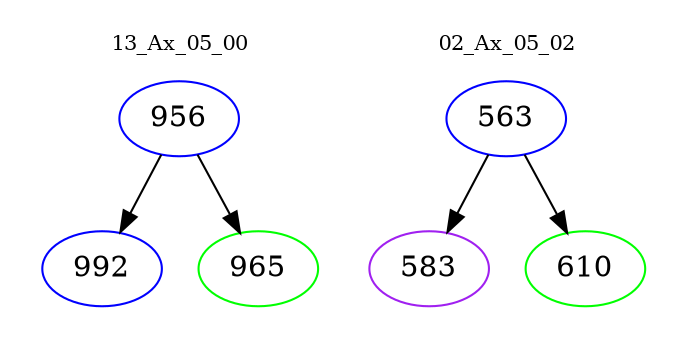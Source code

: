 digraph{
subgraph cluster_0 {
color = white
label = "13_Ax_05_00";
fontsize=10;
T0_956 [label="956", color="blue"]
T0_956 -> T0_992 [color="black"]
T0_992 [label="992", color="blue"]
T0_956 -> T0_965 [color="black"]
T0_965 [label="965", color="green"]
}
subgraph cluster_1 {
color = white
label = "02_Ax_05_02";
fontsize=10;
T1_563 [label="563", color="blue"]
T1_563 -> T1_583 [color="black"]
T1_583 [label="583", color="purple"]
T1_563 -> T1_610 [color="black"]
T1_610 [label="610", color="green"]
}
}
